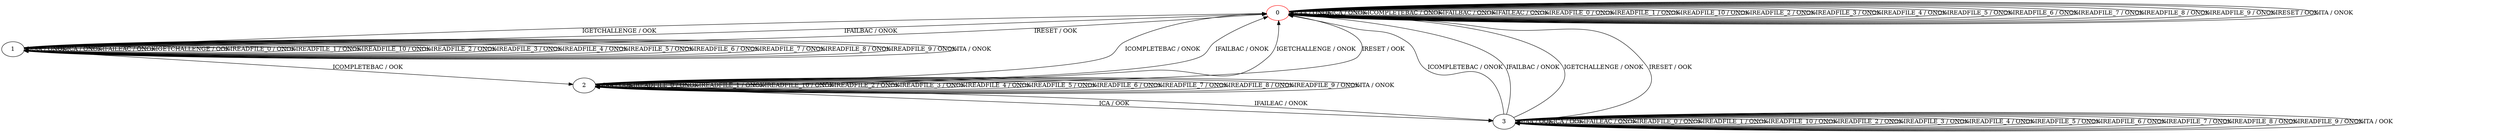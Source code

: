 digraph {
0 [color="red"]
1
2
3
0 -> 0 [label="IAA / ONOK"]
0 -> 0 [label="ICA / ONOK"]
0 -> 0 [label="ICOMPLETEBAC / ONOK"]
0 -> 0 [label="IFAILBAC / ONOK"]
0 -> 0 [label="IFAILEAC / ONOK"]
0 -> 1 [label="IGETCHALLENGE / OOK"]
0 -> 0 [label="IREADFILE_0 / ONOK"]
0 -> 0 [label="IREADFILE_1 / ONOK"]
0 -> 0 [label="IREADFILE_10 / ONOK"]
0 -> 0 [label="IREADFILE_2 / ONOK"]
0 -> 0 [label="IREADFILE_3 / ONOK"]
0 -> 0 [label="IREADFILE_4 / ONOK"]
0 -> 0 [label="IREADFILE_5 / ONOK"]
0 -> 0 [label="IREADFILE_6 / ONOK"]
0 -> 0 [label="IREADFILE_7 / ONOK"]
0 -> 0 [label="IREADFILE_8 / ONOK"]
0 -> 0 [label="IREADFILE_9 / ONOK"]
0 -> 0 [label="IRESET / OOK"]
0 -> 0 [label="ITA / ONOK"]
1 -> 1 [label="IAA / ONOK"]
1 -> 1 [label="ICA / ONOK"]
1 -> 2 [label="ICOMPLETEBAC / OOK"]
1 -> 0 [label="IFAILBAC / ONOK"]
1 -> 1 [label="IFAILEAC / ONOK"]
1 -> 1 [label="IGETCHALLENGE / OOK"]
1 -> 1 [label="IREADFILE_0 / ONOK"]
1 -> 1 [label="IREADFILE_1 / ONOK"]
1 -> 1 [label="IREADFILE_10 / ONOK"]
1 -> 1 [label="IREADFILE_2 / ONOK"]
1 -> 1 [label="IREADFILE_3 / ONOK"]
1 -> 1 [label="IREADFILE_4 / ONOK"]
1 -> 1 [label="IREADFILE_5 / ONOK"]
1 -> 1 [label="IREADFILE_6 / ONOK"]
1 -> 1 [label="IREADFILE_7 / ONOK"]
1 -> 1 [label="IREADFILE_8 / ONOK"]
1 -> 1 [label="IREADFILE_9 / ONOK"]
1 -> 0 [label="IRESET / OOK"]
1 -> 1 [label="ITA / ONOK"]
2 -> 2 [label="IAA / OOK"]
2 -> 3 [label="ICA / OOK"]
2 -> 0 [label="ICOMPLETEBAC / ONOK"]
2 -> 0 [label="IFAILBAC / ONOK"]
2 -> 3 [label="IFAILEAC / ONOK"]
2 -> 0 [label="IGETCHALLENGE / ONOK"]
2 -> 2 [label="IREADFILE_0 / ONOK"]
2 -> 2 [label="IREADFILE_1 / ONOK"]
2 -> 2 [label="IREADFILE_10 / ONOK"]
2 -> 2 [label="IREADFILE_2 / ONOK"]
2 -> 2 [label="IREADFILE_3 / ONOK"]
2 -> 2 [label="IREADFILE_4 / ONOK"]
2 -> 2 [label="IREADFILE_5 / ONOK"]
2 -> 2 [label="IREADFILE_6 / ONOK"]
2 -> 2 [label="IREADFILE_7 / ONOK"]
2 -> 2 [label="IREADFILE_8 / ONOK"]
2 -> 2 [label="IREADFILE_9 / ONOK"]
2 -> 0 [label="IRESET / OOK"]
2 -> 2 [label="ITA / ONOK"]
3 -> 3 [label="IAA / OOK"]
3 -> 3 [label="ICA / OOK"]
3 -> 0 [label="ICOMPLETEBAC / ONOK"]
3 -> 0 [label="IFAILBAC / ONOK"]
3 -> 3 [label="IFAILEAC / ONOK"]
3 -> 0 [label="IGETCHALLENGE / ONOK"]
3 -> 3 [label="IREADFILE_0 / ONOK"]
3 -> 3 [label="IREADFILE_1 / ONOK"]
3 -> 3 [label="IREADFILE_10 / ONOK"]
3 -> 3 [label="IREADFILE_2 / ONOK"]
3 -> 3 [label="IREADFILE_3 / ONOK"]
3 -> 3 [label="IREADFILE_4 / ONOK"]
3 -> 3 [label="IREADFILE_5 / ONOK"]
3 -> 3 [label="IREADFILE_6 / ONOK"]
3 -> 3 [label="IREADFILE_7 / ONOK"]
3 -> 3 [label="IREADFILE_8 / ONOK"]
3 -> 3 [label="IREADFILE_9 / ONOK"]
3 -> 0 [label="IRESET / OOK"]
3 -> 3 [label="ITA / OOK"]
}
